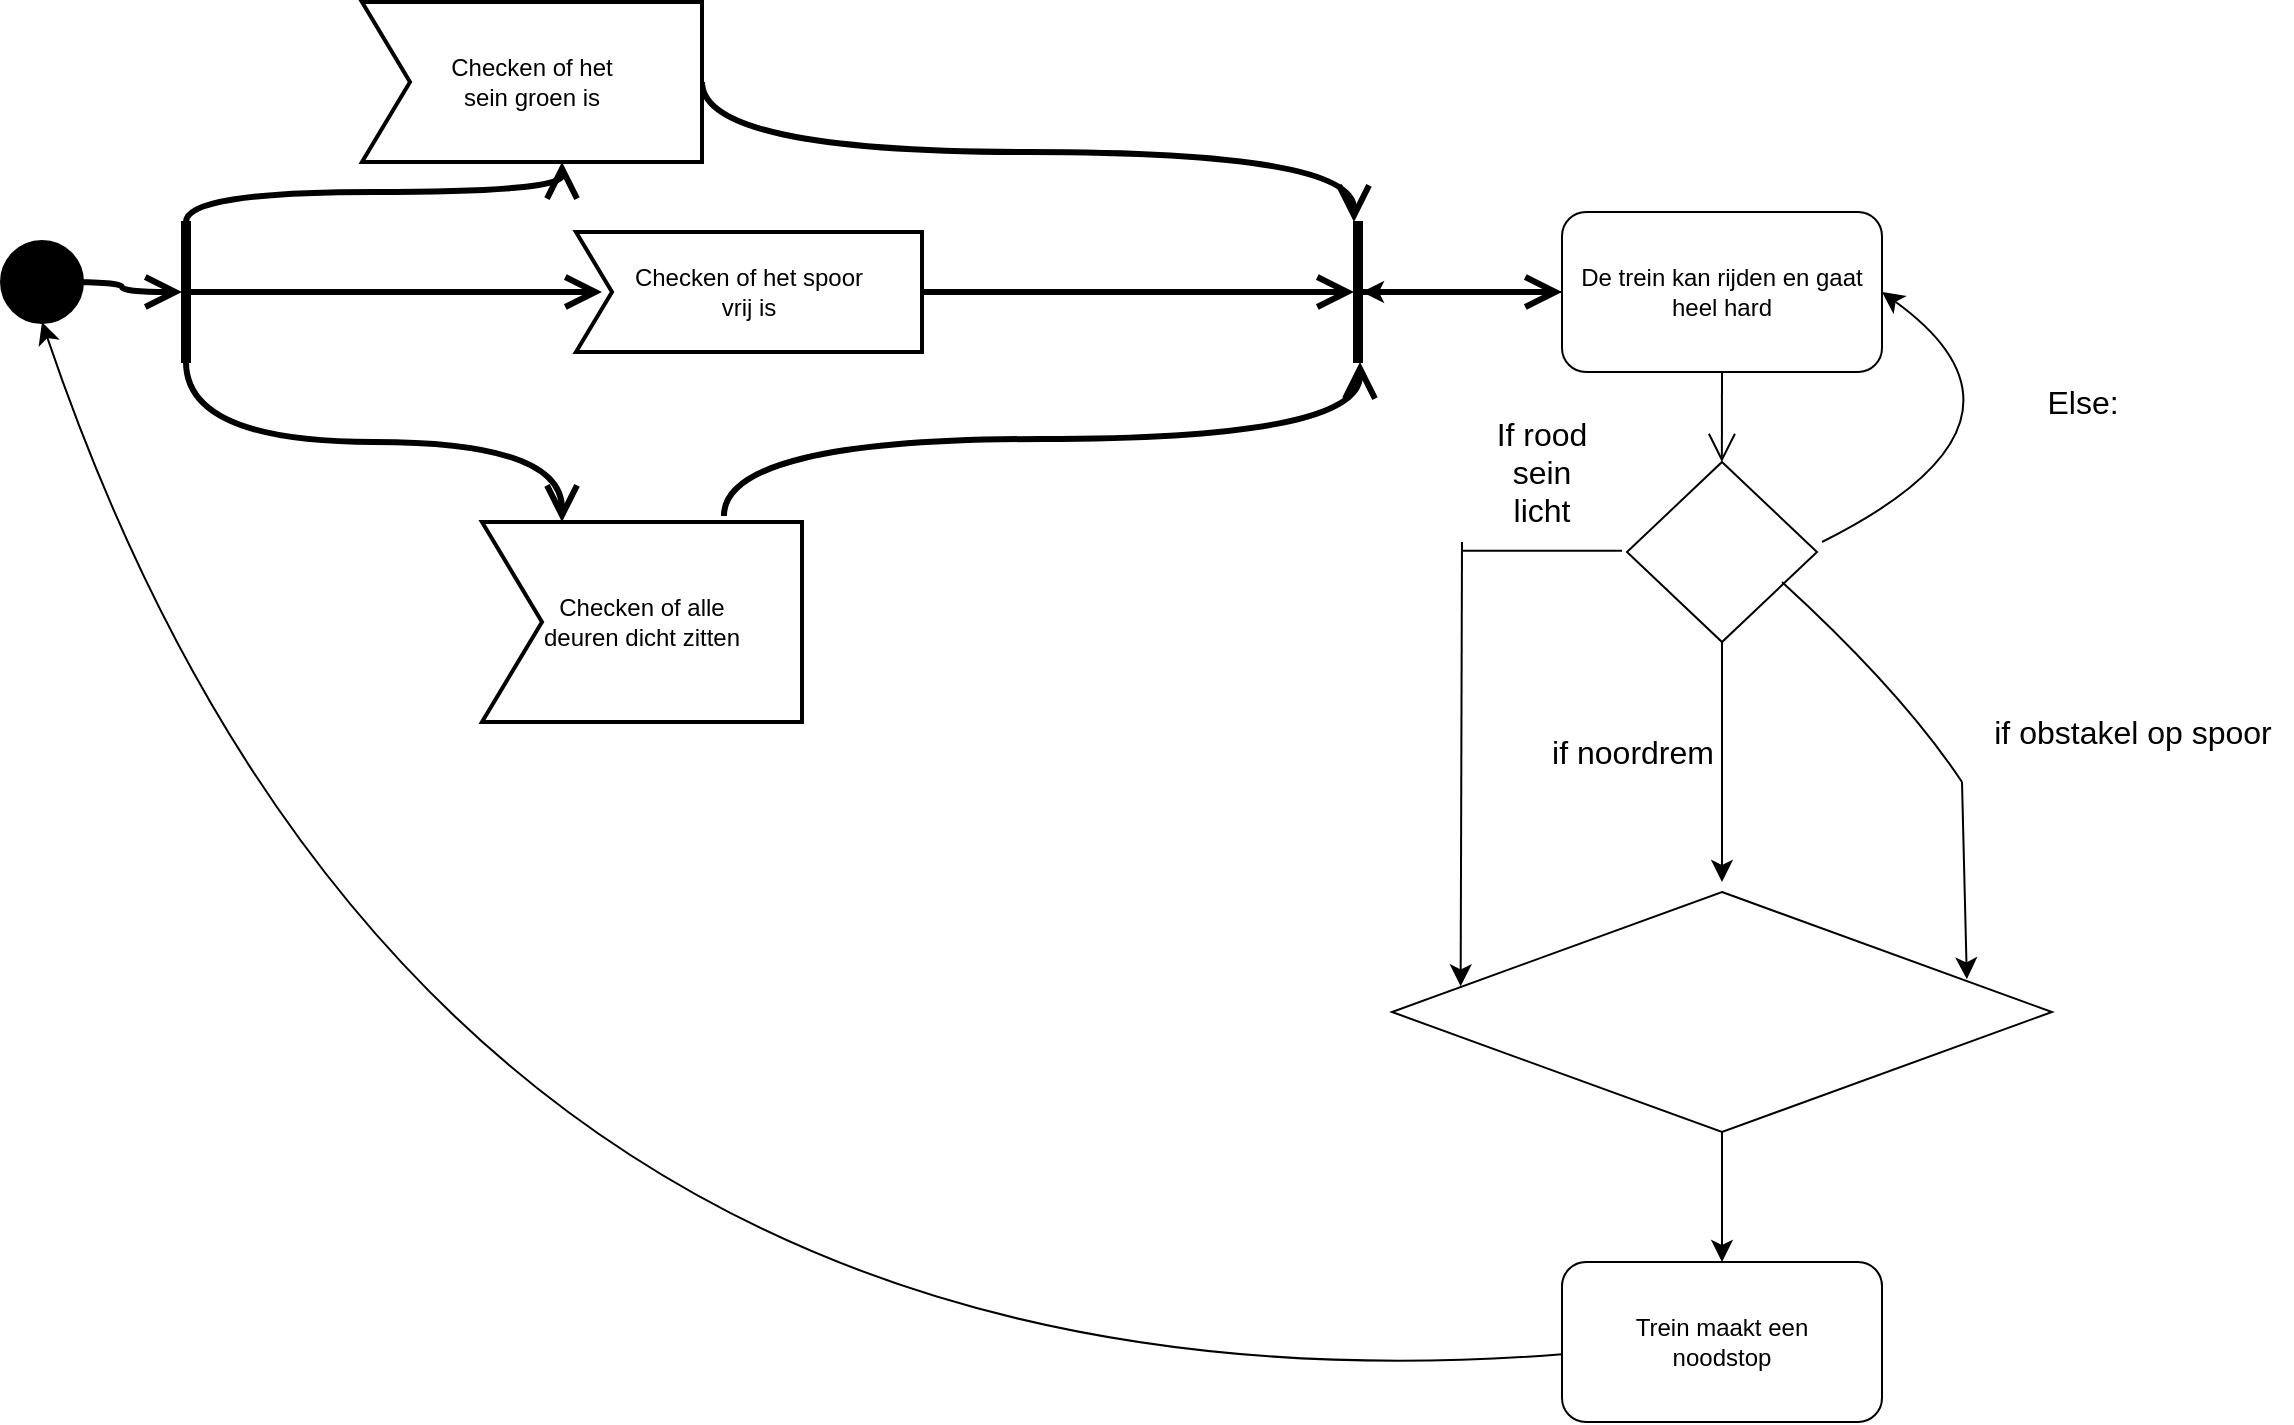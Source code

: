 <mxfile version="24.2.5" type="device">
  <diagram name="Pagina-1" id="HqfeRgPF4xluqKXUepQQ">
    <mxGraphModel dx="2514" dy="936" grid="1" gridSize="10" guides="1" tooltips="1" connect="1" arrows="1" fold="1" page="1" pageScale="1" pageWidth="827" pageHeight="1169" math="0" shadow="0">
      <root>
        <mxCell id="0" />
        <mxCell id="1" parent="0" />
        <mxCell id="RNlTcxcU7Rn8JUfvRnZD-2" value="" style="shape=ellipse;html=1;fillColor=strokeColor;strokeWidth=2;verticalLabelPosition=bottom;verticalAlignment=top;perimeter=ellipsePerimeter;" vertex="1" parent="1">
          <mxGeometry x="-700" y="260" width="40" height="40" as="geometry" />
        </mxCell>
        <mxCell id="RNlTcxcU7Rn8JUfvRnZD-14" value="" style="shape=rect;html=1;fillColor=strokeColor;verticalLabelPosition=bottom;verticalAlignment=top;" vertex="1" parent="1">
          <mxGeometry x="-610" y="250" width="4" height="70" as="geometry" />
        </mxCell>
        <mxCell id="RNlTcxcU7Rn8JUfvRnZD-15" value="" style="edgeStyle=elbowEdgeStyle;html=1;elbow=horizontal;endArrow=none;rounded=0;startArrow=open;strokeWidth=3;startSize=12;fontSize=12;curved=1;" edge="1" source="RNlTcxcU7Rn8JUfvRnZD-14" parent="1">
          <mxGeometry relative="1" as="geometry">
            <mxPoint x="-670" y="280" as="targetPoint" />
          </mxGeometry>
        </mxCell>
        <mxCell id="RNlTcxcU7Rn8JUfvRnZD-17" value="" style="edgeStyle=elbowEdgeStyle;html=1;elbow=vertical;endArrow=open;rounded=0;strokeWidth=3;endSize=12;fontSize=12;curved=1;" edge="1" source="RNlTcxcU7Rn8JUfvRnZD-14" parent="1">
          <mxGeometry relative="1" as="geometry">
            <mxPoint x="-420" y="220" as="targetPoint" />
          </mxGeometry>
        </mxCell>
        <mxCell id="RNlTcxcU7Rn8JUfvRnZD-18" value="" style="edgeStyle=elbowEdgeStyle;html=1;elbow=vertical;endArrow=open;rounded=0;strokeWidth=3;endSize=12;fontSize=12;curved=1;" edge="1" source="RNlTcxcU7Rn8JUfvRnZD-14" parent="1">
          <mxGeometry relative="1" as="geometry">
            <mxPoint x="-400" y="285.118" as="targetPoint" />
          </mxGeometry>
        </mxCell>
        <mxCell id="RNlTcxcU7Rn8JUfvRnZD-19" value="" style="edgeStyle=elbowEdgeStyle;html=1;elbow=vertical;endArrow=open;rounded=0;strokeWidth=3;endSize=12;fontSize=12;curved=1;entryX=0.25;entryY=0;entryDx=0;entryDy=0;entryPerimeter=0;" edge="1" source="RNlTcxcU7Rn8JUfvRnZD-14" parent="1" target="RNlTcxcU7Rn8JUfvRnZD-55">
          <mxGeometry relative="1" as="geometry">
            <mxPoint x="-420" y="350.0" as="targetPoint" />
          </mxGeometry>
        </mxCell>
        <mxCell id="RNlTcxcU7Rn8JUfvRnZD-37" value="" style="shape=rect;html=1;fillColor=strokeColor;verticalLabelPosition=bottom;labelBackgroundColor=#ffffff;verticalAlign=top;" vertex="1" parent="1">
          <mxGeometry x="-24" y="250" width="4" height="70" as="geometry" />
        </mxCell>
        <mxCell id="RNlTcxcU7Rn8JUfvRnZD-38" value="" style="edgeStyle=elbowEdgeStyle;html=1;elbow=horizontal;rounded=0;endArrow=open;strokeWidth=3;endSize=12;fontSize=12;curved=1;" edge="1" source="RNlTcxcU7Rn8JUfvRnZD-37" parent="1" target="RNlTcxcU7Rn8JUfvRnZD-46">
          <mxGeometry relative="1" as="geometry">
            <mxPoint x="40" y="280" as="targetPoint" />
          </mxGeometry>
        </mxCell>
        <mxCell id="RNlTcxcU7Rn8JUfvRnZD-40" value="" style="edgeStyle=elbowEdgeStyle;html=1;elbow=vertical;startArrow=open;endArrow=none;rounded=0;strokeWidth=3;startSize=12;fontSize=12;curved=1;exitX=0;exitY=0;exitDx=0;exitDy=0;entryX=1;entryY=0.5;entryDx=0;entryDy=0;entryPerimeter=0;" edge="1" source="RNlTcxcU7Rn8JUfvRnZD-37" parent="1" target="RNlTcxcU7Rn8JUfvRnZD-52">
          <mxGeometry relative="1" as="geometry">
            <mxPoint x="-340" y="180" as="targetPoint" />
          </mxGeometry>
        </mxCell>
        <mxCell id="RNlTcxcU7Rn8JUfvRnZD-41" value="" style="edgeStyle=elbowEdgeStyle;html=1;elbow=vertical;startArrow=open;endArrow=none;rounded=0;strokeWidth=3;startSize=12;fontSize=12;curved=1;" edge="1" source="RNlTcxcU7Rn8JUfvRnZD-37" parent="1">
          <mxGeometry relative="1" as="geometry">
            <mxPoint x="-240" y="285.118" as="targetPoint" />
          </mxGeometry>
        </mxCell>
        <mxCell id="RNlTcxcU7Rn8JUfvRnZD-42" value="" style="edgeStyle=elbowEdgeStyle;html=1;elbow=vertical;startArrow=open;endArrow=none;rounded=0;strokeWidth=3;startSize=12;fontSize=12;curved=1;exitX=0.75;exitY=1;exitDx=0;exitDy=0;entryX=1.006;entryY=0.588;entryDx=0;entryDy=0;entryPerimeter=0;" edge="1" source="RNlTcxcU7Rn8JUfvRnZD-37" parent="1">
          <mxGeometry relative="1" as="geometry">
            <mxPoint x="-339.04" y="397.04" as="targetPoint" />
          </mxGeometry>
        </mxCell>
        <mxCell id="RNlTcxcU7Rn8JUfvRnZD-47" value="" style="edgeStyle=none;curved=1;rounded=0;orthogonalLoop=1;jettySize=auto;html=1;fontSize=12;startSize=8;endSize=8;" edge="1" parent="1" source="RNlTcxcU7Rn8JUfvRnZD-46" target="RNlTcxcU7Rn8JUfvRnZD-37">
          <mxGeometry relative="1" as="geometry" />
        </mxCell>
        <mxCell id="RNlTcxcU7Rn8JUfvRnZD-46" value="De trein kan rijden en gaat heel hard" style="shape=rect;html=1;rounded=1;whiteSpace=wrap;align=center;" vertex="1" parent="1">
          <mxGeometry x="80" y="245" width="160" height="80" as="geometry" />
        </mxCell>
        <mxCell id="RNlTcxcU7Rn8JUfvRnZD-52" value="Checken of het &lt;br&gt;sein groen is" style="html=1;shape=mxgraph.sysml.accEvent;strokeWidth=2;whiteSpace=wrap;align=center;" vertex="1" parent="1">
          <mxGeometry x="-520" y="140" width="170" height="80" as="geometry" />
        </mxCell>
        <mxCell id="RNlTcxcU7Rn8JUfvRnZD-53" value="&lt;div&gt;Checken of het spoor&lt;/div&gt;&lt;div&gt;vrij is&lt;br&gt;&lt;/div&gt;" style="html=1;shape=mxgraph.sysml.accEvent;strokeWidth=2;whiteSpace=wrap;align=center;" vertex="1" parent="1">
          <mxGeometry x="-413" y="255" width="173" height="60" as="geometry" />
        </mxCell>
        <mxCell id="RNlTcxcU7Rn8JUfvRnZD-55" value="&lt;div&gt;Checken of alle &lt;br&gt;&lt;/div&gt;&lt;div&gt;deuren dicht zitten&lt;br&gt;&lt;/div&gt;" style="html=1;shape=mxgraph.sysml.accEvent;strokeWidth=2;whiteSpace=wrap;align=center;" vertex="1" parent="1">
          <mxGeometry x="-460" y="400" width="160" height="100" as="geometry" />
        </mxCell>
        <mxCell id="RNlTcxcU7Rn8JUfvRnZD-61" value="" style="edgeStyle=elbowEdgeStyle;html=1;elbow=horizontal;align=right;verticalAlign=bottom;endArrow=none;rounded=0;labelBackgroundColor=none;startArrow=open;startSize=12;fontSize=12;curved=1;" edge="1" parent="1">
          <mxGeometry relative="1" as="geometry">
            <mxPoint x="160" y="325" as="targetPoint" />
            <mxPoint x="159.941" y="370.0" as="sourcePoint" />
          </mxGeometry>
        </mxCell>
        <mxCell id="RNlTcxcU7Rn8JUfvRnZD-91" style="edgeStyle=none;curved=1;rounded=0;orthogonalLoop=1;jettySize=auto;html=1;fontSize=12;startSize=8;endSize=8;" edge="1" parent="1" source="RNlTcxcU7Rn8JUfvRnZD-69">
          <mxGeometry relative="1" as="geometry">
            <mxPoint x="160" y="580.0" as="targetPoint" />
          </mxGeometry>
        </mxCell>
        <mxCell id="RNlTcxcU7Rn8JUfvRnZD-108" style="edgeStyle=none;curved=1;rounded=0;orthogonalLoop=1;jettySize=auto;html=1;entryX=1;entryY=0.5;entryDx=0;entryDy=0;fontSize=12;startSize=8;endSize=8;" edge="1" parent="1" target="RNlTcxcU7Rn8JUfvRnZD-46">
          <mxGeometry relative="1" as="geometry">
            <mxPoint x="210" y="410" as="sourcePoint" />
            <Array as="points">
              <mxPoint x="330" y="350" />
            </Array>
          </mxGeometry>
        </mxCell>
        <mxCell id="RNlTcxcU7Rn8JUfvRnZD-69" value="" style="shape=rhombus;html=1;verticalLabelPosition=bottom;verticalAlignment=top;" vertex="1" parent="1">
          <mxGeometry x="112.5" y="370" width="95" height="90" as="geometry" />
        </mxCell>
        <mxCell id="RNlTcxcU7Rn8JUfvRnZD-76" value="" style="endArrow=none;html=1;rounded=0;fontSize=12;startSize=8;endSize=8;curved=1;" edge="1" parent="1">
          <mxGeometry width="50" height="50" relative="1" as="geometry">
            <mxPoint x="190" y="430" as="sourcePoint" />
            <mxPoint x="280" y="530" as="targetPoint" />
            <Array as="points">
              <mxPoint x="250" y="484.82" />
            </Array>
          </mxGeometry>
        </mxCell>
        <mxCell id="RNlTcxcU7Rn8JUfvRnZD-77" value="" style="endArrow=none;html=1;rounded=0;fontSize=12;startSize=8;endSize=8;curved=1;" edge="1" parent="1">
          <mxGeometry width="50" height="50" relative="1" as="geometry">
            <mxPoint x="30" y="414.41" as="sourcePoint" />
            <mxPoint x="110" y="414.41" as="targetPoint" />
          </mxGeometry>
        </mxCell>
        <mxCell id="RNlTcxcU7Rn8JUfvRnZD-78" value="" style="endArrow=classic;html=1;rounded=0;fontSize=12;startSize=8;endSize=8;curved=1;entryX=0.104;entryY=0.393;entryDx=0;entryDy=0;entryPerimeter=0;" edge="1" parent="1" target="RNlTcxcU7Rn8JUfvRnZD-99">
          <mxGeometry width="50" height="50" relative="1" as="geometry">
            <mxPoint x="30" y="410" as="sourcePoint" />
            <mxPoint x="30" y="580" as="targetPoint" />
          </mxGeometry>
        </mxCell>
        <mxCell id="RNlTcxcU7Rn8JUfvRnZD-79" value="" style="endArrow=classic;html=1;rounded=0;fontSize=12;startSize=8;endSize=8;curved=1;entryX=0.871;entryY=0.364;entryDx=0;entryDy=0;entryPerimeter=0;" edge="1" parent="1" target="RNlTcxcU7Rn8JUfvRnZD-99">
          <mxGeometry width="50" height="50" relative="1" as="geometry">
            <mxPoint x="280" y="530" as="sourcePoint" />
            <mxPoint x="280" y="580" as="targetPoint" />
          </mxGeometry>
        </mxCell>
        <mxCell id="RNlTcxcU7Rn8JUfvRnZD-81" value="if obstakel op spoor" style="text;html=1;align=center;verticalAlign=middle;resizable=0;points=[];autosize=1;strokeColor=none;fillColor=none;fontSize=16;" vertex="1" parent="1">
          <mxGeometry x="285" y="490" width="160" height="30" as="geometry" />
        </mxCell>
        <mxCell id="RNlTcxcU7Rn8JUfvRnZD-82" value="If rood sein licht" style="text;strokeColor=none;align=center;fillColor=none;html=1;verticalAlign=middle;whiteSpace=wrap;rounded=0;fontSize=16;" vertex="1" parent="1">
          <mxGeometry x="40" y="360" width="60" height="30" as="geometry" />
        </mxCell>
        <mxCell id="RNlTcxcU7Rn8JUfvRnZD-92" value="if noordrem" style="text;html=1;align=center;verticalAlign=middle;resizable=0;points=[];autosize=1;strokeColor=none;fillColor=none;fontSize=16;" vertex="1" parent="1">
          <mxGeometry x="65" y="500" width="100" height="30" as="geometry" />
        </mxCell>
        <mxCell id="RNlTcxcU7Rn8JUfvRnZD-105" style="edgeStyle=none;curved=1;rounded=0;orthogonalLoop=1;jettySize=auto;html=1;fontSize=12;startSize=8;endSize=8;" edge="1" parent="1" source="RNlTcxcU7Rn8JUfvRnZD-99" target="RNlTcxcU7Rn8JUfvRnZD-103">
          <mxGeometry relative="1" as="geometry" />
        </mxCell>
        <mxCell id="RNlTcxcU7Rn8JUfvRnZD-99" value="" style="shape=rhombus;html=1;verticalLabelPosition=bottom;verticalAlignment=top;" vertex="1" parent="1">
          <mxGeometry x="-5" y="585" width="330" height="120" as="geometry" />
        </mxCell>
        <mxCell id="RNlTcxcU7Rn8JUfvRnZD-106" style="edgeStyle=none;curved=1;rounded=0;orthogonalLoop=1;jettySize=auto;html=1;entryX=0.5;entryY=1;entryDx=0;entryDy=0;fontSize=12;startSize=8;endSize=8;" edge="1" parent="1" source="RNlTcxcU7Rn8JUfvRnZD-103" target="RNlTcxcU7Rn8JUfvRnZD-2">
          <mxGeometry relative="1" as="geometry">
            <Array as="points">
              <mxPoint x="-490" y="860" />
            </Array>
          </mxGeometry>
        </mxCell>
        <mxCell id="RNlTcxcU7Rn8JUfvRnZD-103" value="Trein maakt een &lt;br&gt;noodstop" style="shape=rect;html=1;rounded=1;whiteSpace=wrap;align=center;" vertex="1" parent="1">
          <mxGeometry x="80" y="770" width="160" height="80" as="geometry" />
        </mxCell>
        <mxCell id="RNlTcxcU7Rn8JUfvRnZD-109" value="&lt;div&gt;Else:&lt;/div&gt;" style="text;html=1;align=center;verticalAlign=middle;resizable=0;points=[];autosize=1;strokeColor=none;fillColor=none;fontSize=16;" vertex="1" parent="1">
          <mxGeometry x="310" y="325" width="60" height="30" as="geometry" />
        </mxCell>
      </root>
    </mxGraphModel>
  </diagram>
</mxfile>
